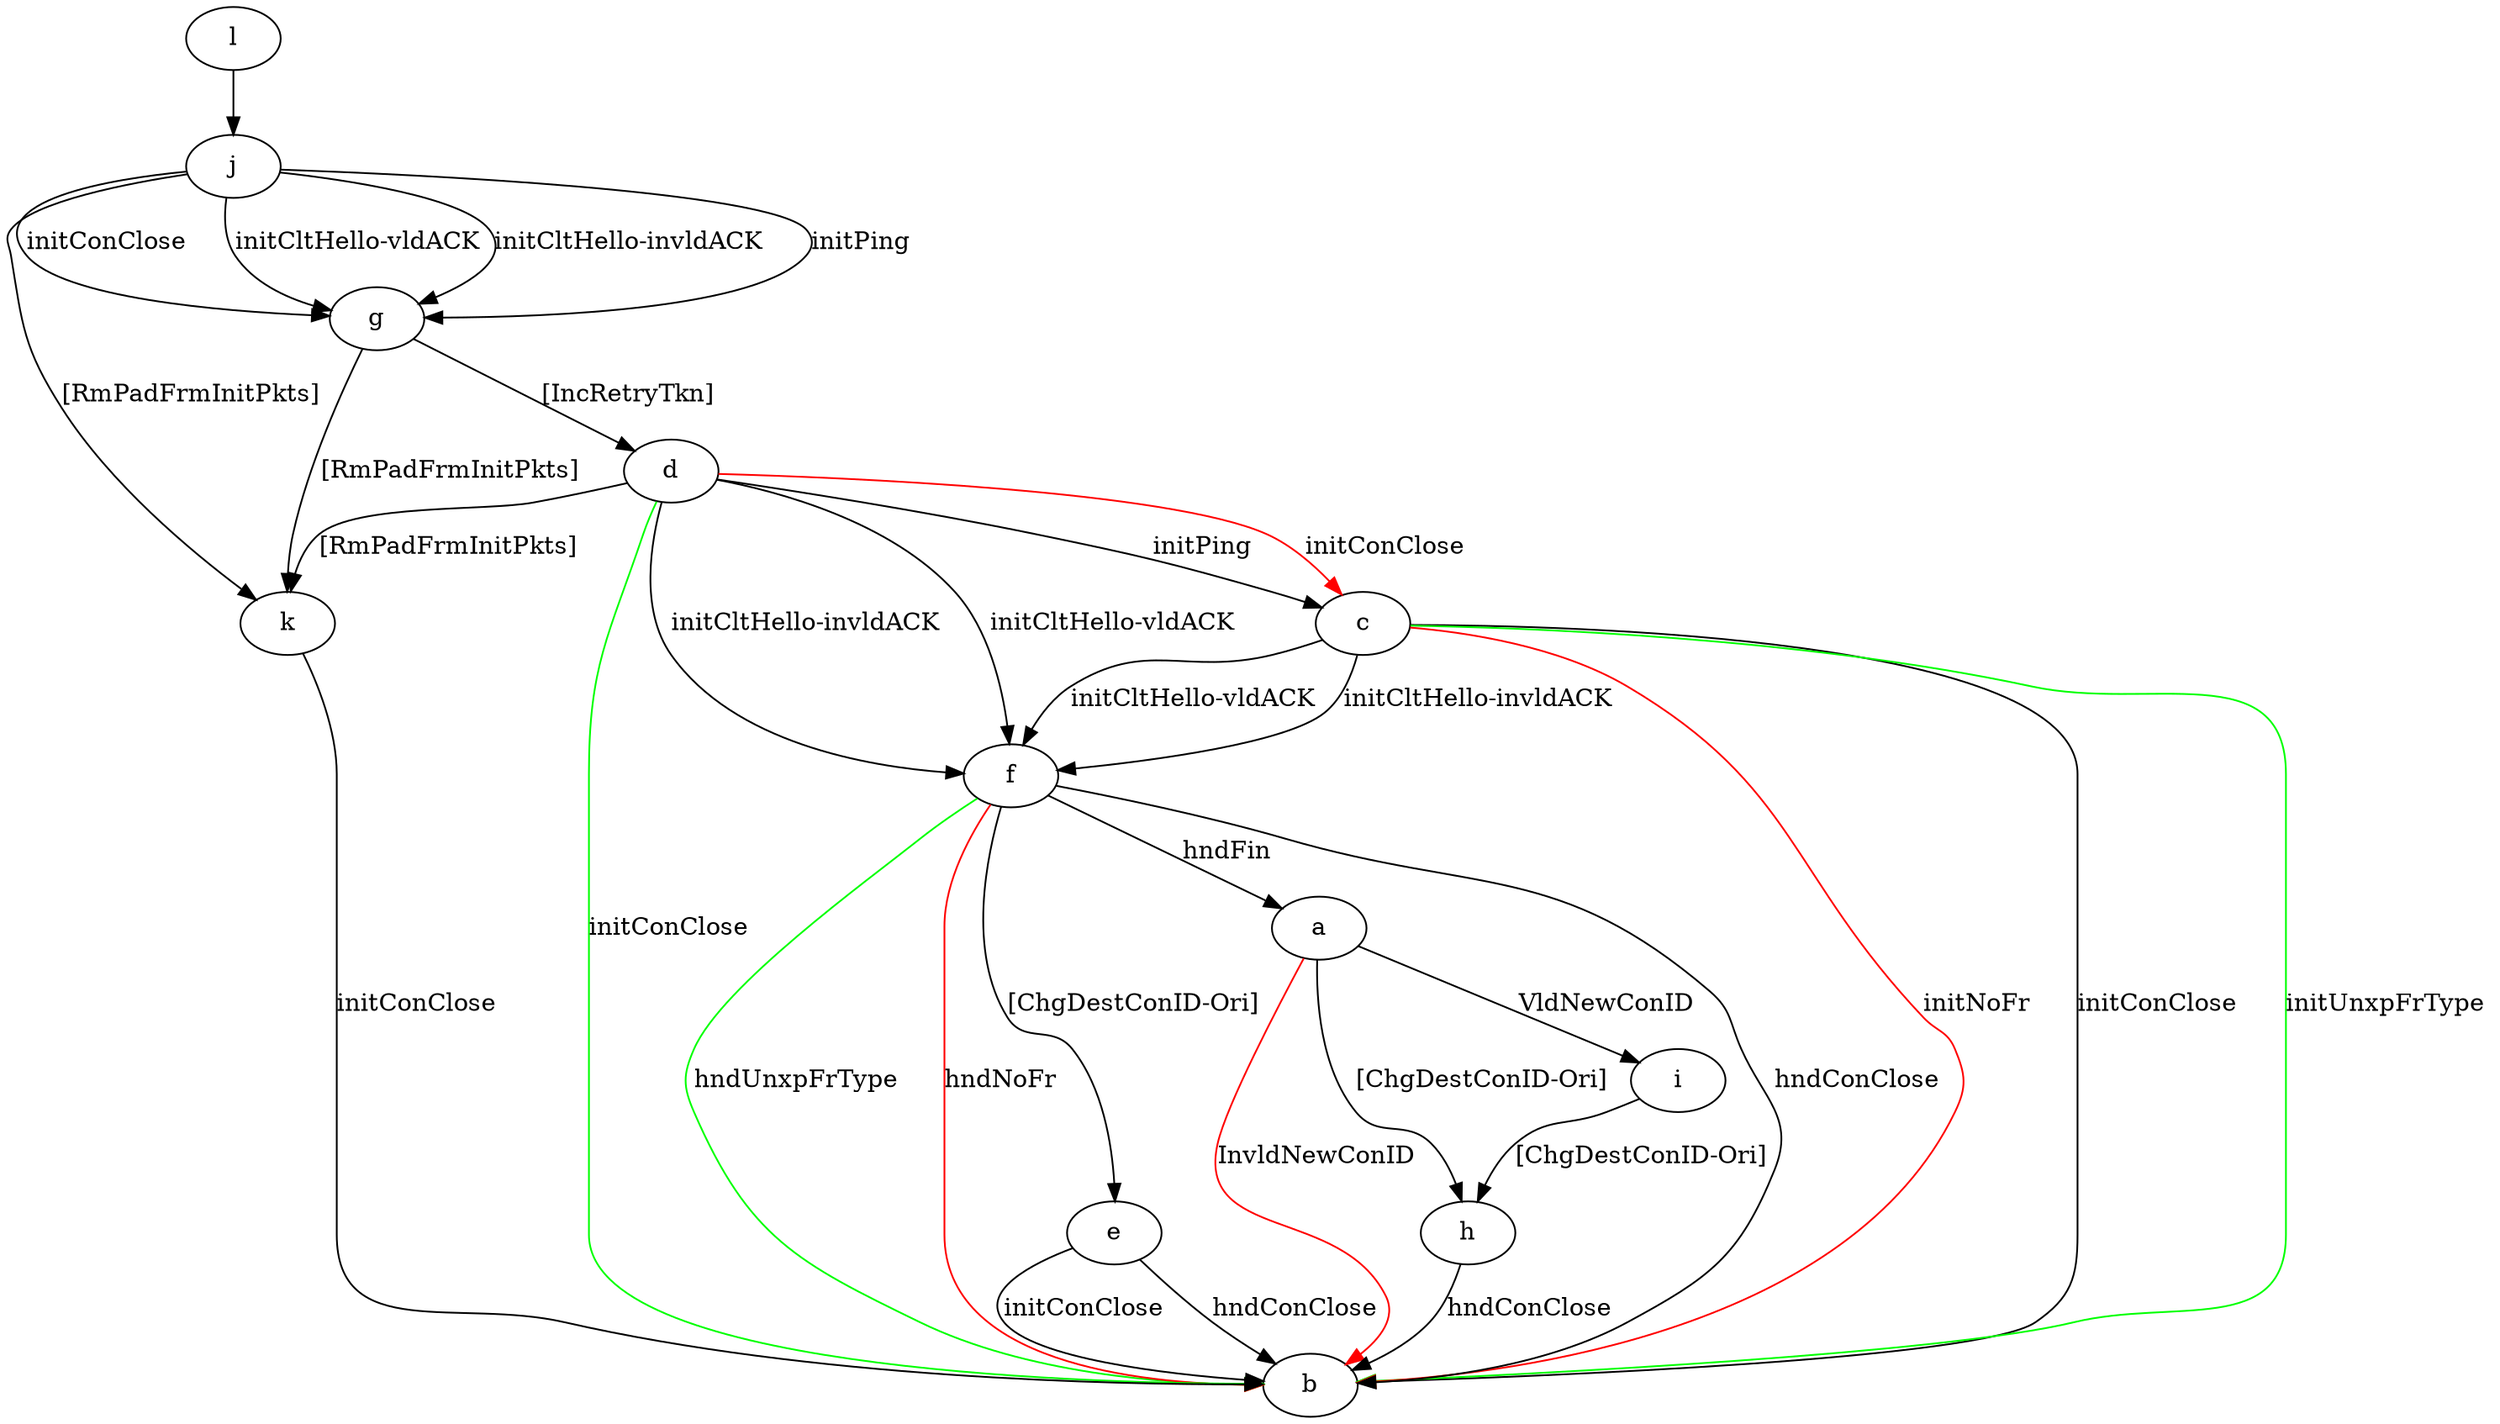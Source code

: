 digraph "" {
	a -> b	[key=0,
		color=red,
		label="InvldNewConID "];
	a -> h	[key=0,
		label="[ChgDestConID-Ori] "];
	a -> i	[key=0,
		label="VldNewConID "];
	c -> b	[key=0,
		label="initConClose "];
	c -> b	[key=1,
		color=green,
		label="initUnxpFrType "];
	c -> b	[key=2,
		color=red,
		label="initNoFr "];
	c -> f	[key=0,
		label="initCltHello-vldACK "];
	c -> f	[key=1,
		label="initCltHello-invldACK "];
	d -> b	[key=0,
		color=green,
		label="initConClose "];
	d -> c	[key=0,
		label="initPing "];
	d -> c	[key=1,
		color=red,
		label="initConClose "];
	d -> f	[key=0,
		label="initCltHello-vldACK "];
	d -> f	[key=1,
		label="initCltHello-invldACK "];
	d -> k	[key=0,
		label="[RmPadFrmInitPkts] "];
	e -> b	[key=0,
		label="initConClose "];
	e -> b	[key=1,
		label="hndConClose "];
	f -> a	[key=0,
		label="hndFin "];
	f -> b	[key=0,
		label="hndConClose "];
	f -> b	[key=1,
		color=green,
		label="hndUnxpFrType "];
	f -> b	[key=2,
		color=red,
		label="hndNoFr "];
	f -> e	[key=0,
		label="[ChgDestConID-Ori] "];
	g -> d	[key=0,
		label="[IncRetryTkn] "];
	g -> k	[key=0,
		label="[RmPadFrmInitPkts] "];
	h -> b	[key=0,
		label="hndConClose "];
	i -> h	[key=0,
		label="[ChgDestConID-Ori] "];
	j -> g	[key=0,
		label="initPing "];
	j -> g	[key=1,
		label="initConClose "];
	j -> g	[key=2,
		label="initCltHello-vldACK "];
	j -> g	[key=3,
		label="initCltHello-invldACK "];
	j -> k	[key=0,
		label="[RmPadFrmInitPkts] "];
	k -> b	[key=0,
		label="initConClose "];
	l -> j	[key=0];
}
